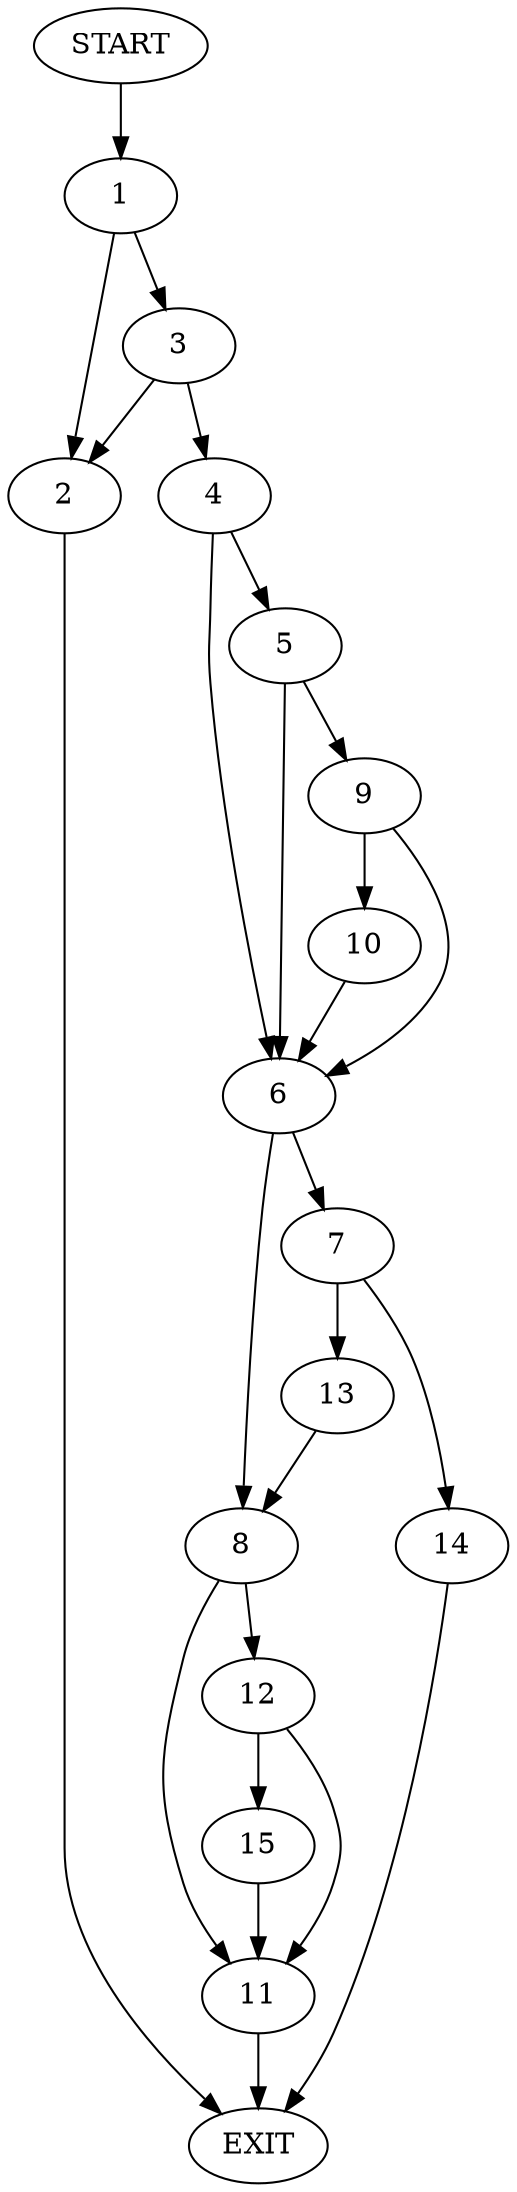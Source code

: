 digraph {
0 [label="START"]
16 [label="EXIT"]
0 -> 1
1 -> 2
1 -> 3
3 -> 2
3 -> 4
2 -> 16
4 -> 5
4 -> 6
6 -> 7
6 -> 8
5 -> 9
5 -> 6
9 -> 6
9 -> 10
10 -> 6
8 -> 11
8 -> 12
7 -> 13
7 -> 14
13 -> 8
14 -> 16
12 -> 15
12 -> 11
11 -> 16
15 -> 11
}
